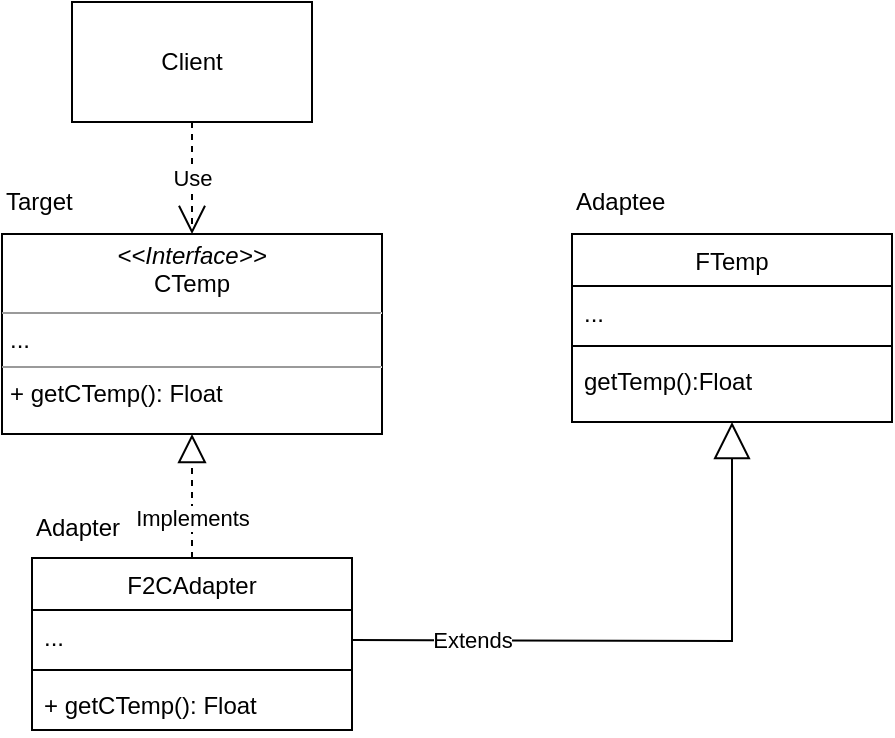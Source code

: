 <mxfile version="20.8.16" type="device" pages="7"><diagram id="C5RBs43oDa-KdzZeNtuy" name="适配器模式-类适配器"><mxGraphModel dx="1233" dy="1214" grid="1" gridSize="10" guides="1" tooltips="1" connect="1" arrows="1" fold="1" page="1" pageScale="1" pageWidth="827" pageHeight="1169" math="0" shadow="0"><root><mxCell id="WIyWlLk6GJQsqaUBKTNV-0"/><mxCell id="WIyWlLk6GJQsqaUBKTNV-1" parent="WIyWlLk6GJQsqaUBKTNV-0"/><mxCell id="zkfFHV4jXpPFQw0GAbJ--17" value="FTemp" style="swimlane;fontStyle=0;align=center;verticalAlign=top;childLayout=stackLayout;horizontal=1;startSize=26;horizontalStack=0;resizeParent=1;resizeLast=0;collapsible=1;marginBottom=0;rounded=0;shadow=0;strokeWidth=1;" parent="WIyWlLk6GJQsqaUBKTNV-1" vertex="1"><mxGeometry x="490" y="190" width="160" height="94" as="geometry"><mxRectangle x="550" y="140" width="160" height="26" as="alternateBounds"/></mxGeometry></mxCell><mxCell id="zkfFHV4jXpPFQw0GAbJ--21" value="..." style="text;align=left;verticalAlign=top;spacingLeft=4;spacingRight=4;overflow=hidden;rotatable=0;points=[[0,0.5],[1,0.5]];portConstraint=eastwest;rounded=0;shadow=0;html=0;" parent="zkfFHV4jXpPFQw0GAbJ--17" vertex="1"><mxGeometry y="26" width="160" height="26" as="geometry"/></mxCell><mxCell id="zkfFHV4jXpPFQw0GAbJ--23" value="" style="line;html=1;strokeWidth=1;align=left;verticalAlign=middle;spacingTop=-1;spacingLeft=3;spacingRight=3;rotatable=0;labelPosition=right;points=[];portConstraint=eastwest;" parent="zkfFHV4jXpPFQw0GAbJ--17" vertex="1"><mxGeometry y="52" width="160" height="8" as="geometry"/></mxCell><mxCell id="zkfFHV4jXpPFQw0GAbJ--25" value="getTemp():Float" style="text;align=left;verticalAlign=top;spacingLeft=4;spacingRight=4;overflow=hidden;rotatable=0;points=[[0,0.5],[1,0.5]];portConstraint=eastwest;" parent="zkfFHV4jXpPFQw0GAbJ--17" vertex="1"><mxGeometry y="60" width="160" height="26" as="geometry"/></mxCell><mxCell id="dg-AuYZb92m1_FSDgqJT-0" value="Client" style="rounded=0;whiteSpace=wrap;html=1;" parent="WIyWlLk6GJQsqaUBKTNV-1" vertex="1"><mxGeometry x="240" y="74" width="120" height="60" as="geometry"/></mxCell><mxCell id="dg-AuYZb92m1_FSDgqJT-1" value="Use" style="endArrow=open;endSize=12;dashed=1;html=1;rounded=0;exitX=0.5;exitY=1;exitDx=0;exitDy=0;entryX=0.5;entryY=0;entryDx=0;entryDy=0;" parent="WIyWlLk6GJQsqaUBKTNV-1" source="dg-AuYZb92m1_FSDgqJT-0" target="dg-AuYZb92m1_FSDgqJT-4" edge="1"><mxGeometry width="160" relative="1" as="geometry"><mxPoint x="330" y="554" as="sourcePoint"/><mxPoint x="300" y="190" as="targetPoint"/></mxGeometry></mxCell><mxCell id="dg-AuYZb92m1_FSDgqJT-4" value="&lt;p style=&quot;margin:0px;margin-top:4px;text-align:center;&quot;&gt;&lt;i&gt;&amp;lt;&amp;lt;Interface&amp;gt;&amp;gt;&lt;/i&gt;&lt;br&gt;CTemp&lt;/p&gt;&lt;hr size=&quot;1&quot;&gt;&lt;p style=&quot;margin:0px;margin-left:4px;&quot;&gt;...&lt;/p&gt;&lt;hr size=&quot;1&quot;&gt;&lt;p style=&quot;margin:0px;margin-left:4px;&quot;&gt;+ getCTemp(): Float&lt;br&gt;&lt;/p&gt;" style="verticalAlign=top;align=left;overflow=fill;fontSize=12;fontFamily=Helvetica;html=1;" parent="WIyWlLk6GJQsqaUBKTNV-1" vertex="1"><mxGeometry x="205" y="190" width="190" height="100" as="geometry"/></mxCell><mxCell id="dg-AuYZb92m1_FSDgqJT-5" value="Extends" style="endArrow=block;endSize=16;endFill=0;html=1;rounded=0;entryX=0.5;entryY=1;entryDx=0;entryDy=0;exitX=1;exitY=0.5;exitDx=0;exitDy=0;strokeColor=default;edgeStyle=orthogonalEdgeStyle;" parent="WIyWlLk6GJQsqaUBKTNV-1" target="zkfFHV4jXpPFQw0GAbJ--17" edge="1"><mxGeometry x="-0.599" width="160" relative="1" as="geometry"><mxPoint x="380" y="393" as="sourcePoint"/><mxPoint x="490" y="554" as="targetPoint"/><mxPoint as="offset"/></mxGeometry></mxCell><mxCell id="dg-AuYZb92m1_FSDgqJT-6" value="F2CAdapter" style="swimlane;fontStyle=0;align=center;verticalAlign=top;childLayout=stackLayout;horizontal=1;startSize=26;horizontalStack=0;resizeParent=1;resizeParentMax=0;resizeLast=0;collapsible=1;marginBottom=0;" parent="WIyWlLk6GJQsqaUBKTNV-1" vertex="1"><mxGeometry x="220" y="352" width="160" height="86" as="geometry"><mxRectangle x="220" y="300" width="100" height="30" as="alternateBounds"/></mxGeometry></mxCell><mxCell id="dg-AuYZb92m1_FSDgqJT-7" value="..." style="text;strokeColor=none;fillColor=none;align=left;verticalAlign=top;spacingLeft=4;spacingRight=4;overflow=hidden;rotatable=0;points=[[0,0.5],[1,0.5]];portConstraint=eastwest;" parent="dg-AuYZb92m1_FSDgqJT-6" vertex="1"><mxGeometry y="26" width="160" height="26" as="geometry"/></mxCell><mxCell id="dg-AuYZb92m1_FSDgqJT-8" value="" style="line;strokeWidth=1;fillColor=none;align=left;verticalAlign=middle;spacingTop=-1;spacingLeft=3;spacingRight=3;rotatable=0;labelPosition=right;points=[];portConstraint=eastwest;strokeColor=inherit;" parent="dg-AuYZb92m1_FSDgqJT-6" vertex="1"><mxGeometry y="52" width="160" height="8" as="geometry"/></mxCell><mxCell id="dg-AuYZb92m1_FSDgqJT-9" value="+ getCTemp(): Float" style="text;strokeColor=none;fillColor=none;align=left;verticalAlign=top;spacingLeft=4;spacingRight=4;overflow=hidden;rotatable=0;points=[[0,0.5],[1,0.5]];portConstraint=eastwest;" parent="dg-AuYZb92m1_FSDgqJT-6" vertex="1"><mxGeometry y="60" width="160" height="26" as="geometry"/></mxCell><mxCell id="dg-AuYZb92m1_FSDgqJT-10" value="" style="endArrow=block;dashed=1;endFill=0;endSize=12;html=1;rounded=0;strokeColor=default;entryX=0.5;entryY=1;entryDx=0;entryDy=0;exitX=0.5;exitY=0;exitDx=0;exitDy=0;edgeStyle=orthogonalEdgeStyle;" parent="WIyWlLk6GJQsqaUBKTNV-1" source="dg-AuYZb92m1_FSDgqJT-6" target="dg-AuYZb92m1_FSDgqJT-4" edge="1"><mxGeometry width="160" relative="1" as="geometry"><mxPoint x="330" y="554" as="sourcePoint"/><mxPoint x="490" y="554" as="targetPoint"/></mxGeometry></mxCell><mxCell id="qHxudh-R3Dp74FlSUoIB-1" value="Implements" style="edgeLabel;html=1;align=center;verticalAlign=middle;resizable=0;points=[];" parent="dg-AuYZb92m1_FSDgqJT-10" vertex="1" connectable="0"><mxGeometry x="-0.333" relative="1" as="geometry"><mxPoint as="offset"/></mxGeometry></mxCell><mxCell id="dg-AuYZb92m1_FSDgqJT-13" value="Adapter" style="rounded=0;whiteSpace=wrap;html=1;strokeColor=none;align=left;" parent="WIyWlLk6GJQsqaUBKTNV-1" vertex="1"><mxGeometry x="220" y="329" width="40" height="15" as="geometry"/></mxCell><mxCell id="dg-AuYZb92m1_FSDgqJT-14" value="Target" style="rounded=0;whiteSpace=wrap;html=1;strokeColor=none;align=left;" parent="WIyWlLk6GJQsqaUBKTNV-1" vertex="1"><mxGeometry x="205" y="166" width="80" height="15" as="geometry"/></mxCell><mxCell id="dg-AuYZb92m1_FSDgqJT-15" value="Adaptee" style="rounded=0;whiteSpace=wrap;html=1;strokeColor=none;align=left;" parent="WIyWlLk6GJQsqaUBKTNV-1" vertex="1"><mxGeometry x="490" y="164" width="120" height="19" as="geometry"/></mxCell></root></mxGraphModel></diagram><diagram name="适配器模式-对象适配器" id="U4ifjzNSTIUSVsl8Af91"><mxGraphModel dx="1199" dy="999" grid="1" gridSize="10" guides="1" tooltips="1" connect="1" arrows="1" fold="1" page="1" pageScale="1" pageWidth="827" pageHeight="1169" math="0" shadow="0"><root><mxCell id="dT6uFsihCDOkrvmsJsry-0"/><mxCell id="dT6uFsihCDOkrvmsJsry-1" parent="dT6uFsihCDOkrvmsJsry-0"/><mxCell id="dT6uFsihCDOkrvmsJsry-2" value="FTemp" style="swimlane;fontStyle=0;align=center;verticalAlign=top;childLayout=stackLayout;horizontal=1;startSize=26;horizontalStack=0;resizeParent=1;resizeLast=0;collapsible=1;marginBottom=0;rounded=0;shadow=0;strokeWidth=1;" parent="dT6uFsihCDOkrvmsJsry-1" vertex="1"><mxGeometry x="490" y="190" width="160" height="94" as="geometry"><mxRectangle x="550" y="140" width="160" height="26" as="alternateBounds"/></mxGeometry></mxCell><mxCell id="dT6uFsihCDOkrvmsJsry-3" value="..." style="text;align=left;verticalAlign=top;spacingLeft=4;spacingRight=4;overflow=hidden;rotatable=0;points=[[0,0.5],[1,0.5]];portConstraint=eastwest;rounded=0;shadow=0;html=0;" parent="dT6uFsihCDOkrvmsJsry-2" vertex="1"><mxGeometry y="26" width="160" height="26" as="geometry"/></mxCell><mxCell id="dT6uFsihCDOkrvmsJsry-4" value="" style="line;html=1;strokeWidth=1;align=left;verticalAlign=middle;spacingTop=-1;spacingLeft=3;spacingRight=3;rotatable=0;labelPosition=right;points=[];portConstraint=eastwest;" parent="dT6uFsihCDOkrvmsJsry-2" vertex="1"><mxGeometry y="52" width="160" height="8" as="geometry"/></mxCell><mxCell id="dT6uFsihCDOkrvmsJsry-5" value="getTemp():Float" style="text;align=left;verticalAlign=top;spacingLeft=4;spacingRight=4;overflow=hidden;rotatable=0;points=[[0,0.5],[1,0.5]];portConstraint=eastwest;" parent="dT6uFsihCDOkrvmsJsry-2" vertex="1"><mxGeometry y="60" width="160" height="26" as="geometry"/></mxCell><mxCell id="dT6uFsihCDOkrvmsJsry-6" value="Client" style="rounded=0;whiteSpace=wrap;html=1;" parent="dT6uFsihCDOkrvmsJsry-1" vertex="1"><mxGeometry x="240" y="74" width="120" height="60" as="geometry"/></mxCell><mxCell id="dT6uFsihCDOkrvmsJsry-7" value="Use" style="endArrow=open;endSize=12;dashed=1;html=1;rounded=0;exitX=0.5;exitY=1;exitDx=0;exitDy=0;entryX=0.5;entryY=0;entryDx=0;entryDy=0;" parent="dT6uFsihCDOkrvmsJsry-1" source="dT6uFsihCDOkrvmsJsry-6" target="dT6uFsihCDOkrvmsJsry-8" edge="1"><mxGeometry width="160" relative="1" as="geometry"><mxPoint x="330" y="554" as="sourcePoint"/><mxPoint x="300" y="190" as="targetPoint"/></mxGeometry></mxCell><mxCell id="dT6uFsihCDOkrvmsJsry-8" value="&lt;p style=&quot;margin:0px;margin-top:4px;text-align:center;&quot;&gt;&lt;i&gt;&amp;lt;&amp;lt;Interface&amp;gt;&amp;gt;&lt;/i&gt;&lt;br&gt;CTemp&lt;/p&gt;&lt;hr size=&quot;1&quot;&gt;&lt;p style=&quot;margin:0px;margin-left:4px;&quot;&gt;...&lt;/p&gt;&lt;hr size=&quot;1&quot;&gt;&lt;p style=&quot;margin:0px;margin-left:4px;&quot;&gt;+ getCTemp(): Float&lt;br&gt;&lt;/p&gt;" style="verticalAlign=top;align=left;overflow=fill;fontSize=12;fontFamily=Helvetica;html=1;" parent="dT6uFsihCDOkrvmsJsry-1" vertex="1"><mxGeometry x="205" y="190" width="190" height="100" as="geometry"/></mxCell><mxCell id="dT6uFsihCDOkrvmsJsry-10" value="F2CAdapter" style="swimlane;fontStyle=0;align=center;verticalAlign=top;childLayout=stackLayout;horizontal=1;startSize=26;horizontalStack=0;resizeParent=1;resizeParentMax=0;resizeLast=0;collapsible=1;marginBottom=0;" parent="dT6uFsihCDOkrvmsJsry-1" vertex="1"><mxGeometry x="220" y="349" width="160" height="86" as="geometry"><mxRectangle x="220" y="300" width="100" height="30" as="alternateBounds"/></mxGeometry></mxCell><mxCell id="dT6uFsihCDOkrvmsJsry-11" value="+ adaptee:FTemp" style="text;strokeColor=none;fillColor=none;align=left;verticalAlign=top;spacingLeft=4;spacingRight=4;overflow=hidden;rotatable=0;points=[[0,0.5],[1,0.5]];portConstraint=eastwest;" parent="dT6uFsihCDOkrvmsJsry-10" vertex="1"><mxGeometry y="26" width="160" height="26" as="geometry"/></mxCell><mxCell id="dT6uFsihCDOkrvmsJsry-12" value="" style="line;strokeWidth=1;fillColor=none;align=left;verticalAlign=middle;spacingTop=-1;spacingLeft=3;spacingRight=3;rotatable=0;labelPosition=right;points=[];portConstraint=eastwest;strokeColor=inherit;" parent="dT6uFsihCDOkrvmsJsry-10" vertex="1"><mxGeometry y="52" width="160" height="8" as="geometry"/></mxCell><mxCell id="dT6uFsihCDOkrvmsJsry-13" value="+ getCTemp(): Float" style="text;strokeColor=none;fillColor=none;align=left;verticalAlign=top;spacingLeft=4;spacingRight=4;overflow=hidden;rotatable=0;points=[[0,0.5],[1,0.5]];portConstraint=eastwest;" parent="dT6uFsihCDOkrvmsJsry-10" vertex="1"><mxGeometry y="60" width="160" height="26" as="geometry"/></mxCell><mxCell id="dT6uFsihCDOkrvmsJsry-14" value="" style="endArrow=block;dashed=1;endFill=0;endSize=12;html=1;rounded=0;strokeColor=default;entryX=0.5;entryY=1;entryDx=0;entryDy=0;exitX=0.5;exitY=0;exitDx=0;exitDy=0;edgeStyle=orthogonalEdgeStyle;" parent="dT6uFsihCDOkrvmsJsry-1" source="dT6uFsihCDOkrvmsJsry-10" target="dT6uFsihCDOkrvmsJsry-8" edge="1"><mxGeometry width="160" relative="1" as="geometry"><mxPoint x="330" y="554" as="sourcePoint"/><mxPoint x="490" y="554" as="targetPoint"/></mxGeometry></mxCell><mxCell id="dT6uFsihCDOkrvmsJsry-15" value="Adapter" style="rounded=0;whiteSpace=wrap;html=1;strokeColor=none;align=left;" parent="dT6uFsihCDOkrvmsJsry-1" vertex="1"><mxGeometry x="220" y="329" width="60" height="15" as="geometry"/></mxCell><mxCell id="dT6uFsihCDOkrvmsJsry-16" value="Target" style="rounded=0;whiteSpace=wrap;html=1;strokeColor=none;align=left;" parent="dT6uFsihCDOkrvmsJsry-1" vertex="1"><mxGeometry x="205" y="166" width="80" height="15" as="geometry"/></mxCell><mxCell id="dT6uFsihCDOkrvmsJsry-17" value="Adaptee" style="rounded=0;whiteSpace=wrap;html=1;strokeColor=none;align=left;" parent="dT6uFsihCDOkrvmsJsry-1" vertex="1"><mxGeometry x="490" y="164" width="120" height="19" as="geometry"/></mxCell><mxCell id="fprfL_LzNbnJTUYUmjRX-0" value="Use" style="endArrow=open;endSize=12;dashed=1;html=1;rounded=0;strokeColor=default;exitX=1;exitY=0.5;exitDx=0;exitDy=0;entryX=0.5;entryY=1;entryDx=0;entryDy=0;edgeStyle=orthogonalEdgeStyle;" parent="dT6uFsihCDOkrvmsJsry-1" source="dT6uFsihCDOkrvmsJsry-11" target="dT6uFsihCDOkrvmsJsry-2" edge="1"><mxGeometry x="-0.446" width="160" relative="1" as="geometry"><mxPoint x="330" y="240" as="sourcePoint"/><mxPoint x="490" y="240" as="targetPoint"/><mxPoint as="offset"/></mxGeometry></mxCell></root></mxGraphModel></diagram><diagram id="MrY8D-yzfJm4FOlSMTBd" name="ContextWrapper"><mxGraphModel dx="1997" dy="1214" grid="1" gridSize="10" guides="1" tooltips="1" connect="1" arrows="1" fold="1" page="1" pageScale="1" pageWidth="827" pageHeight="1169" math="0" shadow="0"><root><mxCell id="0"/><mxCell id="1" parent="0"/><mxCell id="-HKYs8yTqC1e-BvPA2OB-2" value="ContextImpl" style="html=1;" parent="1" vertex="1"><mxGeometry x="140" y="585" width="110" height="40" as="geometry"/></mxCell><mxCell id="-HKYs8yTqC1e-BvPA2OB-3" value="ContextWrapper" style="html=1;" parent="1" vertex="1"><mxGeometry x="330" y="585" width="110" height="40" as="geometry"/></mxCell><mxCell id="-HKYs8yTqC1e-BvPA2OB-4" value="Service" style="html=1;" parent="1" vertex="1"><mxGeometry x="330" y="720" width="110" height="40" as="geometry"/></mxCell><mxCell id="-HKYs8yTqC1e-BvPA2OB-5" value="Application" style="html=1;" parent="1" vertex="1"><mxGeometry x="470" y="720" width="110" height="40" as="geometry"/></mxCell><mxCell id="-HKYs8yTqC1e-BvPA2OB-6" value="ContextThemeWrapper" style="html=1;" parent="1" vertex="1"><mxGeometry x="140" y="720" width="130" height="40" as="geometry"/></mxCell><mxCell id="-HKYs8yTqC1e-BvPA2OB-7" value="Activity" style="html=1;" parent="1" vertex="1"><mxGeometry x="150" y="800" width="110" height="40" as="geometry"/></mxCell><mxCell id="-HKYs8yTqC1e-BvPA2OB-8" value="Extends" style="endArrow=open;endSize=16;endFill=0;html=1;rounded=0;exitX=0.5;exitY=0;exitDx=0;exitDy=0;" parent="1" source="-HKYs8yTqC1e-BvPA2OB-4" edge="1"><mxGeometry width="160" relative="1" as="geometry"><mxPoint x="210" y="510" as="sourcePoint"/><mxPoint x="385" y="625" as="targetPoint"/></mxGeometry></mxCell><mxCell id="-HKYs8yTqC1e-BvPA2OB-9" value="Extends" style="endArrow=open;endSize=16;endFill=0;html=1;rounded=0;exitX=0.5;exitY=0;exitDx=0;exitDy=0;entryX=0.75;entryY=1;entryDx=0;entryDy=0;" parent="1" source="-HKYs8yTqC1e-BvPA2OB-5" target="-HKYs8yTqC1e-BvPA2OB-3" edge="1"><mxGeometry width="160" relative="1" as="geometry"><mxPoint x="225" y="730" as="sourcePoint"/><mxPoint x="367.5" y="635" as="targetPoint"/></mxGeometry></mxCell><mxCell id="-HKYs8yTqC1e-BvPA2OB-10" value="Extends" style="endArrow=open;endSize=16;endFill=0;html=1;rounded=0;exitX=0.5;exitY=0;exitDx=0;exitDy=0;entryX=0.2;entryY=1.025;entryDx=0;entryDy=0;entryPerimeter=0;" parent="1" source="-HKYs8yTqC1e-BvPA2OB-6" target="-HKYs8yTqC1e-BvPA2OB-3" edge="1"><mxGeometry width="160" relative="1" as="geometry"><mxPoint x="535" y="730" as="sourcePoint"/><mxPoint x="422.5" y="635" as="targetPoint"/></mxGeometry></mxCell><mxCell id="-HKYs8yTqC1e-BvPA2OB-11" value="Extends" style="endArrow=open;endSize=16;endFill=0;html=1;rounded=0;exitX=0.5;exitY=0;exitDx=0;exitDy=0;" parent="1" source="-HKYs8yTqC1e-BvPA2OB-3" target="-HKYs8yTqC1e-BvPA2OB-13" edge="1"><mxGeometry width="160" relative="1" as="geometry"><mxPoint x="535" y="730" as="sourcePoint"/><mxPoint x="332.5" y="520" as="targetPoint"/></mxGeometry></mxCell><mxCell id="-HKYs8yTqC1e-BvPA2OB-12" value="Extends" style="endArrow=open;endSize=16;endFill=0;html=1;rounded=0;exitX=0.5;exitY=0;exitDx=0;exitDy=0;entryX=0.25;entryY=1;entryDx=0;entryDy=0;" parent="1" source="-HKYs8yTqC1e-BvPA2OB-2" target="-HKYs8yTqC1e-BvPA2OB-13" edge="1"><mxGeometry width="160" relative="1" as="geometry"><mxPoint x="545" y="740" as="sourcePoint"/><mxPoint x="277.5" y="520" as="targetPoint"/></mxGeometry></mxCell><mxCell id="-HKYs8yTqC1e-BvPA2OB-13" value="«interface»&lt;br&gt;&lt;b&gt;Context&lt;/b&gt;" style="html=1;" parent="1" vertex="1"><mxGeometry x="240" y="470" width="110" height="50" as="geometry"/></mxCell><mxCell id="-HKYs8yTqC1e-BvPA2OB-14" value="Use" style="endArrow=open;endSize=12;dashed=1;html=1;rounded=0;exitX=0;exitY=0.5;exitDx=0;exitDy=0;entryX=1;entryY=0.5;entryDx=0;entryDy=0;" parent="1" source="-HKYs8yTqC1e-BvPA2OB-3" target="-HKYs8yTqC1e-BvPA2OB-2" edge="1"><mxGeometry width="160" relative="1" as="geometry"><mxPoint x="380" y="510" as="sourcePoint"/><mxPoint x="540" y="510" as="targetPoint"/></mxGeometry></mxCell><mxCell id="-HKYs8yTqC1e-BvPA2OB-15" value="Extends" style="endArrow=open;endSize=16;endFill=0;html=1;rounded=0;exitX=0.5;exitY=0;exitDx=0;exitDy=0;entryX=0.5;entryY=1;entryDx=0;entryDy=0;" parent="1" source="-HKYs8yTqC1e-BvPA2OB-7" target="-HKYs8yTqC1e-BvPA2OB-6" edge="1"><mxGeometry width="160" relative="1" as="geometry"><mxPoint x="395" y="730" as="sourcePoint"/><mxPoint x="395" y="635" as="targetPoint"/></mxGeometry></mxCell></root></mxGraphModel></diagram><diagram id="vpi-UaJzP768YqXlxqN2" name="解释器模式"><mxGraphModel dx="1997" dy="1214" grid="1" gridSize="10" guides="1" tooltips="1" connect="1" arrows="1" fold="1" page="1" pageScale="1" pageWidth="827" pageHeight="1169" math="0" shadow="0"><root><mxCell id="0"/><mxCell id="1" parent="0"/><mxCell id="q-CQigb1bytUn1DhOTr_-1" value="Client" style="html=1;" parent="1" vertex="1"><mxGeometry x="150" y="180" width="110" height="50" as="geometry"/></mxCell><mxCell id="q-CQigb1bytUn1DhOTr_-4" value="&lt;p style=&quot;margin:0px;margin-top:4px;text-align:center;&quot;&gt;&lt;/p&gt;&lt;b style=&quot;border-color: var(--border-color);&quot;&gt;&lt;div style=&quot;text-align: center;&quot;&gt;&lt;b style=&quot;background-color: initial; border-color: var(--border-color);&quot;&gt;NonTerminalExpression&lt;/b&gt;&lt;/div&gt;&lt;/b&gt;&lt;hr size=&quot;1&quot;&gt;&lt;p style=&quot;margin:0px;margin-left:4px;&quot;&gt;&lt;br&gt;&lt;/p&gt;&lt;hr size=&quot;1&quot;&gt;&lt;p style=&quot;margin:0px;margin-left:4px;&quot;&gt;+ interpert(Context)&lt;br&gt;&lt;/p&gt;" style="verticalAlign=top;align=left;overflow=fill;fontSize=12;fontFamily=Helvetica;html=1;" parent="1" vertex="1"><mxGeometry x="480" y="380" width="160" height="90" as="geometry"/></mxCell><mxCell id="q-CQigb1bytUn1DhOTr_-5" value="&lt;p style=&quot;margin:0px;margin-top:4px;text-align:center;&quot;&gt;&lt;b&gt;TerminalExpression&lt;/b&gt;&lt;/p&gt;&lt;hr size=&quot;1&quot;&gt;&lt;p style=&quot;margin:0px;margin-left:4px;&quot;&gt;&lt;br&gt;&lt;/p&gt;&lt;hr size=&quot;1&quot;&gt;&lt;p style=&quot;margin:0px;margin-left:4px;&quot;&gt;+ interpert(Context)&lt;br&gt;&lt;/p&gt;" style="verticalAlign=top;align=left;overflow=fill;fontSize=12;fontFamily=Helvetica;html=1;" parent="1" vertex="1"><mxGeometry x="254" y="380" width="160" height="90" as="geometry"/></mxCell><mxCell id="q-CQigb1bytUn1DhOTr_-6" value="&lt;p style=&quot;margin:0px;margin-top:4px;text-align:center;&quot;&gt;&lt;i&gt;&amp;lt;&amp;lt;Interface&amp;gt;&amp;gt;&lt;/i&gt;&lt;br&gt;&lt;b style=&quot;border-color: var(--border-color); background-color: initial;&quot;&gt;AbstractExpression&lt;/b&gt;&lt;/p&gt;&lt;hr size=&quot;1&quot;&gt;&lt;p style=&quot;margin:0px;margin-left:4px;&quot;&gt;+ interpert(Context)&lt;br&gt;&lt;/p&gt;" style="verticalAlign=top;align=left;overflow=fill;fontSize=12;fontFamily=Helvetica;html=1;" parent="1" vertex="1"><mxGeometry x="345" y="230" width="190" height="70" as="geometry"/></mxCell><mxCell id="q-CQigb1bytUn1DhOTr_-8" value="" style="endArrow=block;dashed=1;endFill=0;endSize=12;html=1;rounded=0;exitX=0.5;exitY=0;exitDx=0;exitDy=0;entryX=0.5;entryY=1;entryDx=0;entryDy=0;edgeStyle=orthogonalEdgeStyle;" parent="1" source="q-CQigb1bytUn1DhOTr_-5" target="q-CQigb1bytUn1DhOTr_-6" edge="1"><mxGeometry width="160" relative="1" as="geometry"><mxPoint x="330" y="500" as="sourcePoint"/><mxPoint x="490" y="500" as="targetPoint"/></mxGeometry></mxCell><mxCell id="q-CQigb1bytUn1DhOTr_-9" value="" style="endArrow=block;dashed=1;endFill=0;endSize=12;html=1;rounded=0;exitX=0.5;exitY=0;exitDx=0;exitDy=0;entryX=0.5;entryY=1;entryDx=0;entryDy=0;edgeStyle=orthogonalEdgeStyle;" parent="1" source="q-CQigb1bytUn1DhOTr_-4" target="q-CQigb1bytUn1DhOTr_-6" edge="1"><mxGeometry width="160" relative="1" as="geometry"><mxPoint x="344" y="390" as="sourcePoint"/><mxPoint x="450" y="310" as="targetPoint"/></mxGeometry></mxCell><mxCell id="q-CQigb1bytUn1DhOTr_-10" value="Use" style="endArrow=open;endSize=12;dashed=1;html=1;rounded=0;exitX=0.5;exitY=0;exitDx=0;exitDy=0;entryX=0;entryY=0.5;entryDx=0;entryDy=0;edgeStyle=orthogonalEdgeStyle;" parent="1" source="q-CQigb1bytUn1DhOTr_-1" target="q-CQigb1bytUn1DhOTr_-22" edge="1"><mxGeometry width="160" relative="1" as="geometry"><mxPoint x="330" y="500" as="sourcePoint"/><mxPoint x="490" y="500" as="targetPoint"/></mxGeometry></mxCell><mxCell id="q-CQigb1bytUn1DhOTr_-11" value="Use" style="endArrow=open;endSize=12;dashed=1;html=1;rounded=0;exitX=0.5;exitY=1;exitDx=0;exitDy=0;entryX=0;entryY=0.5;entryDx=0;entryDy=0;edgeStyle=orthogonalEdgeStyle;" parent="1" source="q-CQigb1bytUn1DhOTr_-1" target="q-CQigb1bytUn1DhOTr_-6" edge="1"><mxGeometry width="160" relative="1" as="geometry"><mxPoint x="215" y="190" as="sourcePoint"/><mxPoint x="380" y="150" as="targetPoint"/></mxGeometry></mxCell><mxCell id="q-CQigb1bytUn1DhOTr_-12" value="" style="endArrow=open;html=1;endSize=12;startArrow=diamondThin;startSize=14;startFill=0;edgeStyle=orthogonalEdgeStyle;align=left;verticalAlign=bottom;rounded=0;entryX=1;entryY=0.5;entryDx=0;entryDy=0;" parent="1" target="q-CQigb1bytUn1DhOTr_-6" edge="1"><mxGeometry x="-1" y="3" relative="1" as="geometry"><mxPoint x="640" y="425" as="sourcePoint"/><mxPoint x="490" y="500" as="targetPoint"/><Array as="points"><mxPoint x="680" y="425"/><mxPoint x="680" y="265"/></Array></mxGeometry></mxCell><mxCell id="q-CQigb1bytUn1DhOTr_-22" value="&lt;p style=&quot;margin:0px;margin-top:4px;text-align:center;&quot;&gt;&lt;b&gt;Context&lt;/b&gt;&lt;/p&gt;&lt;hr size=&quot;1&quot;&gt;&lt;p style=&quot;margin:0px;margin-left:4px;&quot;&gt;&lt;br&gt;&lt;/p&gt;&lt;hr size=&quot;1&quot;&gt;&lt;p style=&quot;margin:0px;margin-left:4px;&quot;&gt;&lt;br&gt;&lt;/p&gt;" style="verticalAlign=top;align=left;overflow=fill;fontSize=12;fontFamily=Helvetica;html=1;" parent="1" vertex="1"><mxGeometry x="360" y="80" width="160" height="80" as="geometry"/></mxCell></root></mxGraphModel></diagram><diagram id="13_BP_EFdAGOrWZbXDXT" name="享元设计模式Handler"><mxGraphModel dx="2887" dy="1214" grid="1" gridSize="10" guides="1" tooltips="1" connect="1" arrows="1" fold="1" page="1" pageScale="1" pageWidth="827" pageHeight="1169" math="0" shadow="0"><root><mxCell id="0"/><mxCell id="1" parent="0"/><mxCell id="OkM6MAYmqa77KlepfoRt-1" value="Message" style="swimlane;fontStyle=1;align=center;verticalAlign=top;childLayout=stackLayout;horizontal=1;startSize=26;horizontalStack=0;resizeParent=1;resizeParentMax=0;resizeLast=0;collapsible=1;marginBottom=0;" parent="1" vertex="1"><mxGeometry x="-40" y="620" width="160" height="86" as="geometry"/></mxCell><mxCell id="OkM6MAYmqa77KlepfoRt-2" value="+ target: Handler" style="text;strokeColor=none;fillColor=none;align=left;verticalAlign=top;spacingLeft=4;spacingRight=4;overflow=hidden;rotatable=0;points=[[0,0.5],[1,0.5]];portConstraint=eastwest;" parent="OkM6MAYmqa77KlepfoRt-1" vertex="1"><mxGeometry y="26" width="160" height="26" as="geometry"/></mxCell><mxCell id="OkM6MAYmqa77KlepfoRt-3" value="" style="line;strokeWidth=1;fillColor=none;align=left;verticalAlign=middle;spacingTop=-1;spacingLeft=3;spacingRight=3;rotatable=0;labelPosition=right;points=[];portConstraint=eastwest;strokeColor=inherit;" parent="OkM6MAYmqa77KlepfoRt-1" vertex="1"><mxGeometry y="52" width="160" height="8" as="geometry"/></mxCell><mxCell id="OkM6MAYmqa77KlepfoRt-4" value="+ obtain(): Message" style="text;strokeColor=none;fillColor=none;align=left;verticalAlign=top;spacingLeft=4;spacingRight=4;overflow=hidden;rotatable=0;points=[[0,0.5],[1,0.5]];portConstraint=eastwest;" parent="OkM6MAYmqa77KlepfoRt-1" vertex="1"><mxGeometry y="60" width="160" height="26" as="geometry"/></mxCell><mxCell id="OkM6MAYmqa77KlepfoRt-5" value="Handler" style="swimlane;fontStyle=1;align=center;verticalAlign=top;childLayout=stackLayout;horizontal=1;startSize=26;horizontalStack=0;resizeParent=1;resizeParentMax=0;resizeLast=0;collapsible=1;marginBottom=0;" parent="1" vertex="1"><mxGeometry x="-620" y="620" width="240" height="150" as="geometry"/></mxCell><mxCell id="OkM6MAYmqa77KlepfoRt-6" value="+ mLooper: Looper&#10;+ mQueue: MessageQueue&#10;+ mCallback: Callback" style="text;strokeColor=none;fillColor=none;align=left;verticalAlign=top;spacingLeft=4;spacingRight=4;overflow=hidden;rotatable=0;points=[[0,0.5],[1,0.5]];portConstraint=eastwest;spacingBottom=0;" parent="OkM6MAYmqa77KlepfoRt-5" vertex="1"><mxGeometry y="26" width="240" height="54" as="geometry"/></mxCell><mxCell id="OkM6MAYmqa77KlepfoRt-7" value="" style="line;strokeWidth=1;fillColor=none;align=left;verticalAlign=middle;spacingTop=-1;spacingLeft=3;spacingRight=3;rotatable=0;labelPosition=right;points=[];portConstraint=eastwest;strokeColor=inherit;" parent="OkM6MAYmqa77KlepfoRt-5" vertex="1"><mxGeometry y="80" width="240" height="8" as="geometry"/></mxCell><mxCell id="OkM6MAYmqa77KlepfoRt-8" value="+ sendMessage(Message msg):boolean&#10;+ dispatchMessage(Message msg): void&#10;+ sendMessageAtTime(Message msg, long uptimeMillis): boolean" style="text;strokeColor=none;fillColor=none;align=left;verticalAlign=top;spacingLeft=4;spacingRight=4;overflow=hidden;rotatable=0;points=[[0,0.5],[1,0.5]];portConstraint=eastwest;" parent="OkM6MAYmqa77KlepfoRt-5" vertex="1"><mxGeometry y="88" width="240" height="62" as="geometry"/></mxCell><mxCell id="OkM6MAYmqa77KlepfoRt-14" value="&lt;p style=&quot;margin:0px;margin-top:4px;text-align:center;&quot;&gt;&lt;b&gt;Looper&lt;/b&gt;&lt;/p&gt;&lt;hr size=&quot;1&quot;&gt;&lt;p style=&quot;margin:0px;margin-left:4px;&quot;&gt;+&amp;nbsp;sThreadLocal&lt;span style=&quot;background-color: initial;&quot;&gt;:&amp;nbsp;&lt;/span&gt;ThreadLocal&amp;lt;Looper&amp;gt;&amp;nbsp;&lt;/p&gt;&lt;p style=&quot;margin:0px;margin-left:4px;&quot;&gt;&lt;code style=&quot;background-color: initial;&quot; class=&quot;has-numbering hljs java&quot;&gt;+ mQueue:&lt;/code&gt;&lt;span style=&quot;background-color: initial;&quot;&gt; MessageQueue&lt;/span&gt;&lt;/p&gt;&lt;hr size=&quot;1&quot;&gt;&lt;p style=&quot;margin:0px;margin-left:4px;&quot;&gt;+&amp;nbsp;&lt;span style=&quot;background-color: initial;&quot; class=&quot;hljs-title&quot;&gt;prepare&lt;/span&gt;&lt;span style=&quot;background-color: initial;&quot;&gt;()&lt;/span&gt;&lt;span style=&quot;background-color: initial;&quot;&gt;: void&lt;/span&gt;&lt;/p&gt;&lt;p style=&quot;margin:0px;margin-left:4px;&quot;&gt;&lt;span style=&quot;background-color: initial;&quot;&gt;+&amp;nbsp;&lt;/span&gt;&lt;span style=&quot;background-color: initial;&quot; class=&quot;hljs-title&quot;&gt;loop&lt;/span&gt;&lt;span style=&quot;background-color: initial;&quot;&gt;(): void&lt;/span&gt;&lt;/p&gt;&lt;p style=&quot;margin:0px;margin-left:4px;&quot;&gt;&lt;span style=&quot;background-color: initial;&quot;&gt;+ quit(): void&lt;/span&gt;&lt;/p&gt;" style="verticalAlign=top;align=left;overflow=fill;fontSize=12;fontFamily=Helvetica;html=1;" parent="1" vertex="1"><mxGeometry x="-850" y="400" width="230" height="130" as="geometry"/></mxCell><mxCell id="OkM6MAYmqa77KlepfoRt-15" value="&lt;p style=&quot;margin:0px;margin-top:4px;text-align:center;&quot;&gt;&lt;b&gt;MessageQueue&lt;/b&gt;&lt;/p&gt;&lt;hr size=&quot;1&quot;&gt;&lt;p style=&quot;margin:0px;margin-left:4px;&quot;&gt;+&amp;nbsp;mMessages : Message&lt;/p&gt;&lt;p style=&quot;margin:0px;margin-left:4px;&quot;&gt;&lt;br&gt;&lt;/p&gt;&lt;hr size=&quot;1&quot;&gt;&lt;p style=&quot;margin:0px;margin-left:4px;&quot;&gt;+&amp;nbsp;next&lt;span style=&quot;background-color: initial;&quot;&gt;():&amp;nbsp;&lt;/span&gt;Message&lt;/p&gt;&lt;p style=&quot;margin:0px;margin-left:4px;&quot;&gt;+&lt;span style=&quot;background-color: initial;&quot;&gt;&amp;nbsp;enqueueMessage(Message msg, &lt;/span&gt;&lt;span style=&quot;background-color: initial;&quot; class=&quot;hljs-keyword&quot;&gt;long&lt;/span&gt;&lt;span style=&quot;background-color: initial;&quot;&gt; when): boolean&lt;/span&gt;&lt;/p&gt;" style="verticalAlign=top;align=left;overflow=fill;fontSize=12;fontFamily=Helvetica;html=1;" parent="1" vertex="1"><mxGeometry x="-420" y="410" width="320" height="110" as="geometry"/></mxCell><mxCell id="OkM6MAYmqa77KlepfoRt-16" value="&lt;p style=&quot;margin:0px;margin-top:4px;text-align:center;&quot;&gt;&lt;b&gt;ThreadLocal&lt;/b&gt;&lt;/p&gt;" style="verticalAlign=top;align=left;overflow=fill;fontSize=12;fontFamily=Helvetica;html=1;" parent="1" vertex="1"><mxGeometry x="-805" y="280" width="140" height="70" as="geometry"/></mxCell><mxCell id="OkM6MAYmqa77KlepfoRt-23" value="" style="endArrow=open;html=1;endSize=12;startArrow=diamondThin;startSize=14;startFill=0;edgeStyle=orthogonalEdgeStyle;align=left;verticalAlign=bottom;rounded=0;fontSize=16;exitX=0.5;exitY=0;exitDx=0;exitDy=0;entryX=0.5;entryY=1;entryDx=0;entryDy=0;" parent="1" source="OkM6MAYmqa77KlepfoRt-14" target="OkM6MAYmqa77KlepfoRt-16" edge="1"><mxGeometry x="-1" y="3" relative="1" as="geometry"><mxPoint x="-320" y="620" as="sourcePoint"/><mxPoint x="-160" y="620" as="targetPoint"/></mxGeometry></mxCell><mxCell id="OkM6MAYmqa77KlepfoRt-25" value="" style="endArrow=open;html=1;endSize=12;startArrow=diamondThin;startSize=14;startFill=0;edgeStyle=orthogonalEdgeStyle;align=left;verticalAlign=bottom;rounded=0;fontSize=16;exitX=1;exitY=0.5;exitDx=0;exitDy=0;entryX=0;entryY=0.5;entryDx=0;entryDy=0;" parent="1" source="OkM6MAYmqa77KlepfoRt-14" target="OkM6MAYmqa77KlepfoRt-15" edge="1"><mxGeometry x="-1" y="3" relative="1" as="geometry"><mxPoint x="-450" y="560" as="sourcePoint"/><mxPoint x="-190" y="710" as="targetPoint"/></mxGeometry></mxCell><mxCell id="OkM6MAYmqa77KlepfoRt-26" value="1" style="endArrow=open;html=1;endSize=12;startArrow=diamondThin;startSize=14;startFill=0;edgeStyle=orthogonalEdgeStyle;align=left;verticalAlign=bottom;rounded=0;fontSize=16;entryX=0.5;entryY=0;entryDx=0;entryDy=0;exitX=1;exitY=0.5;exitDx=0;exitDy=0;" parent="1" source="OkM6MAYmqa77KlepfoRt-15" target="OkM6MAYmqa77KlepfoRt-1" edge="1"><mxGeometry x="-1" y="3" relative="1" as="geometry"><mxPoint x="-320" y="620" as="sourcePoint"/><mxPoint x="-160" y="620" as="targetPoint"/><mxPoint as="offset"/></mxGeometry></mxCell><mxCell id="OkM6MAYmqa77KlepfoRt-27" value="" style="endArrow=open;html=1;endSize=12;startArrow=diamondThin;startSize=14;startFill=0;edgeStyle=orthogonalEdgeStyle;align=left;verticalAlign=bottom;rounded=0;fontSize=16;exitX=-0.008;exitY=0.963;exitDx=0;exitDy=0;entryX=0.5;entryY=1;entryDx=0;entryDy=0;exitPerimeter=0;" parent="1" source="OkM6MAYmqa77KlepfoRt-6" target="OkM6MAYmqa77KlepfoRt-14" edge="1"><mxGeometry x="-1" y="3" relative="1" as="geometry"><mxPoint x="-610" y="585" as="sourcePoint"/><mxPoint x="-490" y="585" as="targetPoint"/></mxGeometry></mxCell><mxCell id="OkM6MAYmqa77KlepfoRt-29" value="" style="endArrow=open;html=1;endSize=12;startArrow=diamondThin;startSize=14;startFill=0;edgeStyle=orthogonalEdgeStyle;align=left;verticalAlign=bottom;rounded=0;fontSize=16;exitX=0.996;exitY=-0.081;exitDx=0;exitDy=0;entryX=0.5;entryY=1;entryDx=0;entryDy=0;exitPerimeter=0;" parent="1" source="OkM6MAYmqa77KlepfoRt-8" target="OkM6MAYmqa77KlepfoRt-15" edge="1"><mxGeometry x="-1" y="3" relative="1" as="geometry"><mxPoint x="-644.92" y="858.002" as="sourcePoint"/><mxPoint x="-725" y="650" as="targetPoint"/></mxGeometry></mxCell><mxCell id="OkM6MAYmqa77KlepfoRt-34" value="1" style="endArrow=open;html=1;endSize=12;startArrow=diamondThin;startSize=14;startFill=0;edgeStyle=orthogonalEdgeStyle;align=left;verticalAlign=bottom;rounded=0;fontSize=16;exitX=0.513;exitY=1.038;exitDx=0;exitDy=0;exitPerimeter=0;" parent="1" source="OkM6MAYmqa77KlepfoRt-4" target="OkM6MAYmqa77KlepfoRt-8" edge="1"><mxGeometry x="-1" y="3" relative="1" as="geometry"><mxPoint x="-410" y="620" as="sourcePoint"/><mxPoint x="-250" y="620" as="targetPoint"/><Array as="points"><mxPoint x="42" y="830"/><mxPoint x="-510" y="830"/></Array></mxGeometry></mxCell></root></mxGraphModel></diagram><diagram id="SlnIrsXKKOuU7ywh6lsC" name="State模式"><mxGraphModel dx="1233" dy="1214" grid="1" gridSize="10" guides="1" tooltips="1" connect="1" arrows="1" fold="1" page="1" pageScale="1" pageWidth="827" pageHeight="1169" math="0" shadow="0"><root><mxCell id="0"/><mxCell id="1" parent="0"/><mxCell id="6gyCSKJL87Tyjqc4X8BZ-1" value="Context" style="swimlane;fontStyle=1;align=center;verticalAlign=top;childLayout=stackLayout;horizontal=1;startSize=26;horizontalStack=0;resizeParent=1;resizeParentMax=0;resizeLast=0;collapsible=1;marginBottom=0;" parent="1" vertex="1"><mxGeometry x="60" y="515" width="160" height="140" as="geometry"/></mxCell><mxCell id="6gyCSKJL87Tyjqc4X8BZ-2" value="- state" style="text;strokeColor=none;fillColor=none;align=left;verticalAlign=top;spacingLeft=4;spacingRight=4;overflow=hidden;rotatable=0;points=[[0,0.5],[1,0.5]];portConstraint=eastwest;" parent="6gyCSKJL87Tyjqc4X8BZ-1" vertex="1"><mxGeometry y="26" width="160" height="26" as="geometry"/></mxCell><mxCell id="6gyCSKJL87Tyjqc4X8BZ-3" value="" style="line;strokeWidth=1;fillColor=none;align=left;verticalAlign=middle;spacingTop=-1;spacingLeft=3;spacingRight=3;rotatable=0;labelPosition=right;points=[];portConstraint=eastwest;strokeColor=inherit;" parent="6gyCSKJL87Tyjqc4X8BZ-1" vertex="1"><mxGeometry y="52" width="160" height="8" as="geometry"/></mxCell><mxCell id="6gyCSKJL87Tyjqc4X8BZ-4" value="+ Context(initialState)&#10;+ changeState(sate)&#10;+ doThis()&#10;+ doThat()" style="text;strokeColor=none;fillColor=none;align=left;verticalAlign=top;spacingLeft=4;spacingRight=4;overflow=hidden;rotatable=0;points=[[0,0.5],[1,0.5]];portConstraint=eastwest;" parent="6gyCSKJL87Tyjqc4X8BZ-1" vertex="1"><mxGeometry y="60" width="160" height="80" as="geometry"/></mxCell><mxCell id="6gyCSKJL87Tyjqc4X8BZ-5" value="Client" style="html=1;" parent="1" vertex="1"><mxGeometry x="85" y="770" width="110" height="50" as="geometry"/></mxCell><mxCell id="6gyCSKJL87Tyjqc4X8BZ-6" value="" style="endArrow=open;endSize=12;html=1;rounded=0;exitX=0.5;exitY=0;exitDx=0;exitDy=0;entryX=0.494;entryY=1;entryDx=0;entryDy=0;entryPerimeter=0;edgeStyle=orthogonalEdgeStyle;" parent="1" source="6gyCSKJL87Tyjqc4X8BZ-5" target="6gyCSKJL87Tyjqc4X8BZ-4" edge="1"><mxGeometry width="160" relative="1" as="geometry"><mxPoint x="60" y="580" as="sourcePoint"/><mxPoint x="220" y="580" as="targetPoint"/></mxGeometry></mxCell><mxCell id="6gyCSKJL87Tyjqc4X8BZ-7" value="&lt;p style=&quot;margin:0px;margin-top:4px;text-align:center;&quot;&gt;&lt;i&gt;&amp;lt;&amp;lt;Interface&amp;gt;&amp;gt;&lt;/i&gt;&lt;br&gt;&lt;b&gt;State&lt;/b&gt;&lt;/p&gt;&lt;hr size=&quot;1&quot;&gt;&lt;p style=&quot;margin:0px;margin-left:4px;&quot;&gt;+ doThis()&lt;br style=&quot;border-color: var(--border-color); padding: 0px; margin: 0px;&quot;&gt;+ doThat()&lt;br&gt;&lt;/p&gt;" style="verticalAlign=top;align=left;overflow=fill;fontSize=12;fontFamily=Helvetica;html=1;" parent="1" vertex="1"><mxGeometry x="420" y="515" width="190" height="75" as="geometry"/></mxCell><mxCell id="6gyCSKJL87Tyjqc4X8BZ-8" value="Relation" style="endArrow=open;html=1;endSize=12;startArrow=diamondThin;startSize=14;startFill=0;edgeStyle=orthogonalEdgeStyle;rounded=0;entryX=0;entryY=0.5;entryDx=0;entryDy=0;exitX=1;exitY=0.5;exitDx=0;exitDy=0;" parent="1" source="6gyCSKJL87Tyjqc4X8BZ-2" target="6gyCSKJL87Tyjqc4X8BZ-7" edge="1"><mxGeometry relative="1" as="geometry"><mxPoint x="60" y="580" as="sourcePoint"/><mxPoint x="220" y="580" as="targetPoint"/></mxGeometry></mxCell><mxCell id="6gyCSKJL87Tyjqc4X8BZ-9" value="0..n" style="edgeLabel;resizable=0;html=1;align=left;verticalAlign=top;" parent="6gyCSKJL87Tyjqc4X8BZ-8" connectable="0" vertex="1"><mxGeometry x="-1" relative="1" as="geometry"/></mxCell><mxCell id="6gyCSKJL87Tyjqc4X8BZ-10" value="1" style="edgeLabel;resizable=0;html=1;align=right;verticalAlign=top;" parent="6gyCSKJL87Tyjqc4X8BZ-8" connectable="0" vertex="1"><mxGeometry x="1" relative="1" as="geometry"/></mxCell><mxCell id="6gyCSKJL87Tyjqc4X8BZ-11" value="GuestSate" style="swimlane;fontStyle=1;align=center;verticalAlign=top;childLayout=stackLayout;horizontal=1;startSize=26;horizontalStack=0;resizeParent=1;resizeParentMax=0;resizeLast=0;collapsible=1;marginBottom=0;" parent="1" vertex="1"><mxGeometry x="280" y="710" width="160" height="120" as="geometry"/></mxCell><mxCell id="6gyCSKJL87Tyjqc4X8BZ-12" value="+ context" style="text;strokeColor=none;fillColor=none;align=left;verticalAlign=top;spacingLeft=4;spacingRight=4;overflow=hidden;rotatable=0;points=[[0,0.5],[1,0.5]];portConstraint=eastwest;" parent="6gyCSKJL87Tyjqc4X8BZ-11" vertex="1"><mxGeometry y="26" width="160" height="26" as="geometry"/></mxCell><mxCell id="6gyCSKJL87Tyjqc4X8BZ-13" value="" style="line;strokeWidth=1;fillColor=none;align=left;verticalAlign=middle;spacingTop=-1;spacingLeft=3;spacingRight=3;rotatable=0;labelPosition=right;points=[];portConstraint=eastwest;strokeColor=inherit;" parent="6gyCSKJL87Tyjqc4X8BZ-11" vertex="1"><mxGeometry y="52" width="160" height="8" as="geometry"/></mxCell><mxCell id="6gyCSKJL87Tyjqc4X8BZ-14" value="+ setContext(context)&#10;+ doThis()&#10;+ doThat()&#10;" style="text;strokeColor=none;fillColor=none;align=left;verticalAlign=top;spacingLeft=4;spacingRight=4;overflow=hidden;rotatable=0;points=[[0,0.5],[1,0.5]];portConstraint=eastwest;" parent="6gyCSKJL87Tyjqc4X8BZ-11" vertex="1"><mxGeometry y="60" width="160" height="60" as="geometry"/></mxCell><mxCell id="6gyCSKJL87Tyjqc4X8BZ-15" value="" style="endArrow=block;dashed=1;endFill=0;endSize=12;html=1;rounded=0;exitX=0.5;exitY=0;exitDx=0;exitDy=0;edgeStyle=orthogonalEdgeStyle;entryX=0.5;entryY=1;entryDx=0;entryDy=0;" parent="1" source="6gyCSKJL87Tyjqc4X8BZ-11" target="6gyCSKJL87Tyjqc4X8BZ-7" edge="1"><mxGeometry width="160" relative="1" as="geometry"><mxPoint x="60" y="580" as="sourcePoint"/><mxPoint x="435" y="600" as="targetPoint"/><Array as="points"><mxPoint x="360" y="660"/><mxPoint x="515" y="660"/></Array></mxGeometry></mxCell><mxCell id="6gyCSKJL87Tyjqc4X8BZ-16" value="MemberSate" style="swimlane;fontStyle=1;align=center;verticalAlign=top;childLayout=stackLayout;horizontal=1;startSize=26;horizontalStack=0;resizeParent=1;resizeParentMax=0;resizeLast=0;collapsible=1;marginBottom=0;" parent="1" vertex="1"><mxGeometry x="480" y="710" width="160" height="120" as="geometry"/></mxCell><mxCell id="6gyCSKJL87Tyjqc4X8BZ-17" value="+ context" style="text;strokeColor=none;fillColor=none;align=left;verticalAlign=top;spacingLeft=4;spacingRight=4;overflow=hidden;rotatable=0;points=[[0,0.5],[1,0.5]];portConstraint=eastwest;" parent="6gyCSKJL87Tyjqc4X8BZ-16" vertex="1"><mxGeometry y="26" width="160" height="26" as="geometry"/></mxCell><mxCell id="6gyCSKJL87Tyjqc4X8BZ-18" value="" style="line;strokeWidth=1;fillColor=none;align=left;verticalAlign=middle;spacingTop=-1;spacingLeft=3;spacingRight=3;rotatable=0;labelPosition=right;points=[];portConstraint=eastwest;strokeColor=inherit;" parent="6gyCSKJL87Tyjqc4X8BZ-16" vertex="1"><mxGeometry y="52" width="160" height="8" as="geometry"/></mxCell><mxCell id="6gyCSKJL87Tyjqc4X8BZ-19" value="+ setContext(context)&#10;+ doThis()&#10;+ doThat()&#10;" style="text;strokeColor=none;fillColor=none;align=left;verticalAlign=top;spacingLeft=4;spacingRight=4;overflow=hidden;rotatable=0;points=[[0,0.5],[1,0.5]];portConstraint=eastwest;" parent="6gyCSKJL87Tyjqc4X8BZ-16" vertex="1"><mxGeometry y="60" width="160" height="60" as="geometry"/></mxCell><mxCell id="6gyCSKJL87Tyjqc4X8BZ-20" value="VipSate" style="swimlane;fontStyle=1;align=center;verticalAlign=top;childLayout=stackLayout;horizontal=1;startSize=26;horizontalStack=0;resizeParent=1;resizeParentMax=0;resizeLast=0;collapsible=1;marginBottom=0;" parent="1" vertex="1"><mxGeometry x="680" y="710" width="160" height="120" as="geometry"/></mxCell><mxCell id="6gyCSKJL87Tyjqc4X8BZ-21" value="+ context" style="text;strokeColor=none;fillColor=none;align=left;verticalAlign=top;spacingLeft=4;spacingRight=4;overflow=hidden;rotatable=0;points=[[0,0.5],[1,0.5]];portConstraint=eastwest;" parent="6gyCSKJL87Tyjqc4X8BZ-20" vertex="1"><mxGeometry y="26" width="160" height="26" as="geometry"/></mxCell><mxCell id="6gyCSKJL87Tyjqc4X8BZ-22" value="" style="line;strokeWidth=1;fillColor=none;align=left;verticalAlign=middle;spacingTop=-1;spacingLeft=3;spacingRight=3;rotatable=0;labelPosition=right;points=[];portConstraint=eastwest;strokeColor=inherit;" parent="6gyCSKJL87Tyjqc4X8BZ-20" vertex="1"><mxGeometry y="52" width="160" height="8" as="geometry"/></mxCell><mxCell id="6gyCSKJL87Tyjqc4X8BZ-23" value="+ setContext(context)&#10;+ doThis()&#10;+ doThat()&#10;" style="text;strokeColor=none;fillColor=none;align=left;verticalAlign=top;spacingLeft=4;spacingRight=4;overflow=hidden;rotatable=0;points=[[0,0.5],[1,0.5]];portConstraint=eastwest;" parent="6gyCSKJL87Tyjqc4X8BZ-20" vertex="1"><mxGeometry y="60" width="160" height="60" as="geometry"/></mxCell><mxCell id="6gyCSKJL87Tyjqc4X8BZ-24" value="" style="endArrow=open;endSize=12;html=1;rounded=0;exitX=0;exitY=0.5;exitDx=0;exitDy=0;entryX=1;entryY=0.5;entryDx=0;entryDy=0;edgeStyle=orthogonalEdgeStyle;" parent="1" source="6gyCSKJL87Tyjqc4X8BZ-12" target="6gyCSKJL87Tyjqc4X8BZ-4" edge="1"><mxGeometry width="160" relative="1" as="geometry"><mxPoint x="150" y="770" as="sourcePoint"/><mxPoint x="149.04" y="680" as="targetPoint"/></mxGeometry></mxCell><mxCell id="6gyCSKJL87Tyjqc4X8BZ-25" value="" style="endArrow=none;dashed=1;endFill=0;endSize=12;html=1;rounded=0;exitX=0.5;exitY=0;exitDx=0;exitDy=0;edgeStyle=orthogonalEdgeStyle;" parent="1" source="6gyCSKJL87Tyjqc4X8BZ-16" edge="1"><mxGeometry width="160" relative="1" as="geometry"><mxPoint x="360" y="734" as="sourcePoint"/><mxPoint x="560" y="660" as="targetPoint"/></mxGeometry></mxCell><mxCell id="6gyCSKJL87Tyjqc4X8BZ-26" value="" style="endArrow=none;dashed=1;endFill=0;endSize=12;html=1;rounded=0;exitX=0.5;exitY=0;exitDx=0;exitDy=0;edgeStyle=orthogonalEdgeStyle;" parent="1" source="6gyCSKJL87Tyjqc4X8BZ-20" edge="1"><mxGeometry width="160" relative="1" as="geometry"><mxPoint x="370" y="744" as="sourcePoint"/><mxPoint x="430" y="660" as="targetPoint"/><Array as="points"><mxPoint x="760" y="660"/></Array></mxGeometry></mxCell></root></mxGraphModel></diagram><diagram id="znS5DI7OTiveScS9wKhH" name="责任链"><mxGraphModel dx="1144" dy="1214" grid="1" gridSize="10" guides="1" tooltips="1" connect="1" arrows="1" fold="1" page="1" pageScale="1" pageWidth="827" pageHeight="1169" math="0" shadow="0"><root><mxCell id="0"/><mxCell id="1" parent="0"/><mxCell id="mFZdp1pFiPlcgdOAj4k5-1" value="Client" style="html=1;" vertex="1" parent="1"><mxGeometry x="150" y="595" width="110" height="50" as="geometry"/></mxCell><mxCell id="mFZdp1pFiPlcgdOAj4k5-2" value="&lt;p style=&quot;margin:0px;margin-top:4px;text-align:center;&quot;&gt;&lt;i&gt;&amp;lt;&amp;lt;Interface&amp;gt;&amp;gt;&lt;/i&gt;&lt;br&gt;&lt;b&gt;Handler&lt;/b&gt;&lt;/p&gt;&lt;hr size=&quot;1&quot;&gt;&lt;p style=&quot;margin:0px;margin-left:4px;&quot;&gt;+ setNextHandler()&lt;br&gt;+ handlerReq(a, b)&lt;/p&gt;" style="verticalAlign=top;align=left;overflow=fill;fontSize=12;fontFamily=Helvetica;html=1;" vertex="1" parent="1"><mxGeometry x="350" y="570" width="190" height="100" as="geometry"/></mxCell><mxCell id="mFZdp1pFiPlcgdOAj4k5-3" value="ConcreteHandler1" style="swimlane;fontStyle=0;childLayout=stackLayout;horizontal=1;startSize=26;fillColor=none;horizontalStack=0;resizeParent=1;resizeParentMax=0;resizeLast=0;collapsible=1;marginBottom=0;" vertex="1" parent="1"><mxGeometry x="150" y="760" width="140" height="78" as="geometry"/></mxCell><mxCell id="mFZdp1pFiPlcgdOAj4k5-4" value="+ setNextHandler()" style="text;strokeColor=none;fillColor=none;align=left;verticalAlign=top;spacingLeft=4;spacingRight=4;overflow=hidden;rotatable=0;points=[[0,0.5],[1,0.5]];portConstraint=eastwest;" vertex="1" parent="mFZdp1pFiPlcgdOAj4k5-3"><mxGeometry y="26" width="140" height="26" as="geometry"/></mxCell><mxCell id="mFZdp1pFiPlcgdOAj4k5-5" value="+ handlerReq(a, b)" style="text;strokeColor=none;fillColor=none;align=left;verticalAlign=top;spacingLeft=4;spacingRight=4;overflow=hidden;rotatable=0;points=[[0,0.5],[1,0.5]];portConstraint=eastwest;" vertex="1" parent="mFZdp1pFiPlcgdOAj4k5-3"><mxGeometry y="52" width="140" height="26" as="geometry"/></mxCell><mxCell id="mFZdp1pFiPlcgdOAj4k5-7" value="ConcreteHandler2" style="swimlane;fontStyle=0;childLayout=stackLayout;horizontal=1;startSize=26;fillColor=none;horizontalStack=0;resizeParent=1;resizeParentMax=0;resizeLast=0;collapsible=1;marginBottom=0;" vertex="1" parent="1"><mxGeometry x="390" y="760" width="140" height="78" as="geometry"/></mxCell><mxCell id="mFZdp1pFiPlcgdOAj4k5-8" value="+ setNextHandler()" style="text;strokeColor=none;fillColor=none;align=left;verticalAlign=top;spacingLeft=4;spacingRight=4;overflow=hidden;rotatable=0;points=[[0,0.5],[1,0.5]];portConstraint=eastwest;" vertex="1" parent="mFZdp1pFiPlcgdOAj4k5-7"><mxGeometry y="26" width="140" height="26" as="geometry"/></mxCell><mxCell id="mFZdp1pFiPlcgdOAj4k5-9" value="+ handlerReq(a, b)" style="text;strokeColor=none;fillColor=none;align=left;verticalAlign=top;spacingLeft=4;spacingRight=4;overflow=hidden;rotatable=0;points=[[0,0.5],[1,0.5]];portConstraint=eastwest;" vertex="1" parent="mFZdp1pFiPlcgdOAj4k5-7"><mxGeometry y="52" width="140" height="26" as="geometry"/></mxCell><mxCell id="mFZdp1pFiPlcgdOAj4k5-10" value="Use" style="endArrow=open;endSize=12;dashed=1;html=1;rounded=0;entryX=0;entryY=0.5;entryDx=0;entryDy=0;exitX=1;exitY=0.5;exitDx=0;exitDy=0;edgeStyle=orthogonalEdgeStyle;" edge="1" parent="1" source="mFZdp1pFiPlcgdOAj4k5-1" target="mFZdp1pFiPlcgdOAj4k5-2"><mxGeometry width="160" relative="1" as="geometry"><mxPoint x="130" y="620" as="sourcePoint"/><mxPoint x="290" y="620" as="targetPoint"/></mxGeometry></mxCell><mxCell id="mFZdp1pFiPlcgdOAj4k5-12" value="" style="endArrow=none;dashed=1;endFill=0;endSize=12;html=1;rounded=0;exitX=0.5;exitY=0;exitDx=0;exitDy=0;edgeStyle=orthogonalEdgeStyle;" edge="1" parent="1" source="mFZdp1pFiPlcgdOAj4k5-3"><mxGeometry width="160" relative="1" as="geometry"><mxPoint x="130" y="620" as="sourcePoint"/><mxPoint x="445" y="715" as="targetPoint"/><Array as="points"><mxPoint x="215" y="715"/></Array></mxGeometry></mxCell><mxCell id="mFZdp1pFiPlcgdOAj4k5-16" value="" style="endArrow=block;dashed=1;endFill=0;endSize=12;html=1;rounded=0;exitX=0.5;exitY=0;exitDx=0;exitDy=0;entryX=0.5;entryY=1;entryDx=0;entryDy=0;edgeStyle=orthogonalEdgeStyle;" edge="1" parent="1" source="mFZdp1pFiPlcgdOAj4k5-7" target="mFZdp1pFiPlcgdOAj4k5-2"><mxGeometry width="160" relative="1" as="geometry"><mxPoint x="225" y="770" as="sourcePoint"/><mxPoint x="455" y="680" as="targetPoint"/><Array as="points"><mxPoint x="445" y="760"/></Array></mxGeometry></mxCell></root></mxGraphModel></diagram></mxfile>